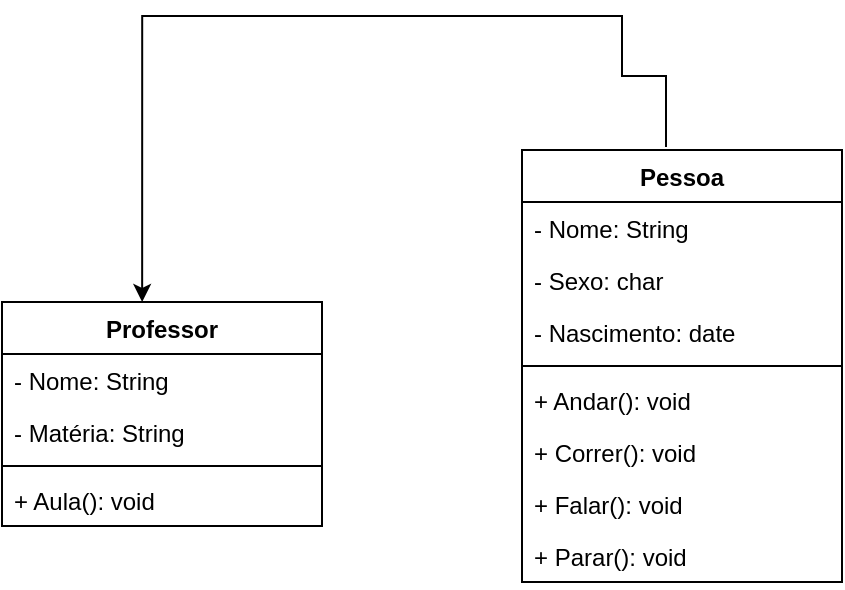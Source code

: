 <mxfile version="20.8.16" type="device"><diagram name="Página-1" id="KBygKYgMagZe1-TERBYQ"><mxGraphModel dx="609" dy="515" grid="1" gridSize="10" guides="1" tooltips="1" connect="1" arrows="1" fold="1" page="1" pageScale="1" pageWidth="827" pageHeight="1169" math="0" shadow="0"><root><mxCell id="0"/><mxCell id="1" parent="0"/><mxCell id="ZcU0UligfR8czVWPscZe-1" value="Professor" style="swimlane;fontStyle=1;align=center;verticalAlign=top;childLayout=stackLayout;horizontal=1;startSize=26;horizontalStack=0;resizeParent=1;resizeParentMax=0;resizeLast=0;collapsible=1;marginBottom=0;" vertex="1" parent="1"><mxGeometry x="50" y="213" width="160" height="112" as="geometry"/></mxCell><mxCell id="ZcU0UligfR8czVWPscZe-2" value="- Nome: String" style="text;strokeColor=none;fillColor=none;align=left;verticalAlign=top;spacingLeft=4;spacingRight=4;overflow=hidden;rotatable=0;points=[[0,0.5],[1,0.5]];portConstraint=eastwest;" vertex="1" parent="ZcU0UligfR8czVWPscZe-1"><mxGeometry y="26" width="160" height="26" as="geometry"/></mxCell><mxCell id="ZcU0UligfR8czVWPscZe-5" value="- Matéria: String" style="text;strokeColor=none;fillColor=none;align=left;verticalAlign=top;spacingLeft=4;spacingRight=4;overflow=hidden;rotatable=0;points=[[0,0.5],[1,0.5]];portConstraint=eastwest;" vertex="1" parent="ZcU0UligfR8czVWPscZe-1"><mxGeometry y="52" width="160" height="26" as="geometry"/></mxCell><mxCell id="ZcU0UligfR8czVWPscZe-3" value="" style="line;strokeWidth=1;fillColor=none;align=left;verticalAlign=middle;spacingTop=-1;spacingLeft=3;spacingRight=3;rotatable=0;labelPosition=right;points=[];portConstraint=eastwest;strokeColor=inherit;" vertex="1" parent="ZcU0UligfR8czVWPscZe-1"><mxGeometry y="78" width="160" height="8" as="geometry"/></mxCell><mxCell id="ZcU0UligfR8czVWPscZe-6" value="+ Aula(): void" style="text;strokeColor=none;fillColor=none;align=left;verticalAlign=top;spacingLeft=4;spacingRight=4;overflow=hidden;rotatable=0;points=[[0,0.5],[1,0.5]];portConstraint=eastwest;" vertex="1" parent="ZcU0UligfR8czVWPscZe-1"><mxGeometry y="86" width="160" height="26" as="geometry"/></mxCell><mxCell id="ZcU0UligfR8czVWPscZe-16" style="edgeStyle=orthogonalEdgeStyle;rounded=0;orthogonalLoop=1;jettySize=auto;html=1;exitX=0.45;exitY=-0.007;exitDx=0;exitDy=0;exitPerimeter=0;entryX=0.438;entryY=0;entryDx=0;entryDy=0;entryPerimeter=0;" edge="1" parent="1" source="ZcU0UligfR8czVWPscZe-7" target="ZcU0UligfR8czVWPscZe-1"><mxGeometry relative="1" as="geometry"><mxPoint x="120" y="130" as="targetPoint"/><mxPoint x="350" y="110" as="sourcePoint"/><Array as="points"><mxPoint x="382" y="100"/><mxPoint x="360" y="100"/><mxPoint x="360" y="70"/><mxPoint x="120" y="70"/></Array></mxGeometry></mxCell><mxCell id="ZcU0UligfR8czVWPscZe-7" value="Pessoa" style="swimlane;fontStyle=1;align=center;verticalAlign=top;childLayout=stackLayout;horizontal=1;startSize=26;horizontalStack=0;resizeParent=1;resizeParentMax=0;resizeLast=0;collapsible=1;marginBottom=0;" vertex="1" parent="1"><mxGeometry x="310" y="137" width="160" height="216" as="geometry"/></mxCell><mxCell id="ZcU0UligfR8czVWPscZe-8" value="- Nome: String" style="text;strokeColor=none;fillColor=none;align=left;verticalAlign=top;spacingLeft=4;spacingRight=4;overflow=hidden;rotatable=0;points=[[0,0.5],[1,0.5]];portConstraint=eastwest;" vertex="1" parent="ZcU0UligfR8czVWPscZe-7"><mxGeometry y="26" width="160" height="26" as="geometry"/></mxCell><mxCell id="ZcU0UligfR8czVWPscZe-9" value="- Sexo: char" style="text;strokeColor=none;fillColor=none;align=left;verticalAlign=top;spacingLeft=4;spacingRight=4;overflow=hidden;rotatable=0;points=[[0,0.5],[1,0.5]];portConstraint=eastwest;" vertex="1" parent="ZcU0UligfR8czVWPscZe-7"><mxGeometry y="52" width="160" height="26" as="geometry"/></mxCell><mxCell id="ZcU0UligfR8czVWPscZe-12" value="- Nascimento: date" style="text;strokeColor=none;fillColor=none;align=left;verticalAlign=top;spacingLeft=4;spacingRight=4;overflow=hidden;rotatable=0;points=[[0,0.5],[1,0.5]];portConstraint=eastwest;" vertex="1" parent="ZcU0UligfR8czVWPscZe-7"><mxGeometry y="78" width="160" height="26" as="geometry"/></mxCell><mxCell id="ZcU0UligfR8czVWPscZe-10" value="" style="line;strokeWidth=1;fillColor=none;align=left;verticalAlign=middle;spacingTop=-1;spacingLeft=3;spacingRight=3;rotatable=0;labelPosition=right;points=[];portConstraint=eastwest;strokeColor=inherit;" vertex="1" parent="ZcU0UligfR8czVWPscZe-7"><mxGeometry y="104" width="160" height="8" as="geometry"/></mxCell><mxCell id="ZcU0UligfR8czVWPscZe-11" value="+ Andar(): void" style="text;strokeColor=none;fillColor=none;align=left;verticalAlign=top;spacingLeft=4;spacingRight=4;overflow=hidden;rotatable=0;points=[[0,0.5],[1,0.5]];portConstraint=eastwest;" vertex="1" parent="ZcU0UligfR8czVWPscZe-7"><mxGeometry y="112" width="160" height="26" as="geometry"/></mxCell><mxCell id="ZcU0UligfR8czVWPscZe-17" value="+ Correr(): void" style="text;strokeColor=none;fillColor=none;align=left;verticalAlign=top;spacingLeft=4;spacingRight=4;overflow=hidden;rotatable=0;points=[[0,0.5],[1,0.5]];portConstraint=eastwest;" vertex="1" parent="ZcU0UligfR8czVWPscZe-7"><mxGeometry y="138" width="160" height="26" as="geometry"/></mxCell><mxCell id="ZcU0UligfR8czVWPscZe-18" value="+ Falar(): void" style="text;strokeColor=none;fillColor=none;align=left;verticalAlign=top;spacingLeft=4;spacingRight=4;overflow=hidden;rotatable=0;points=[[0,0.5],[1,0.5]];portConstraint=eastwest;" vertex="1" parent="ZcU0UligfR8czVWPscZe-7"><mxGeometry y="164" width="160" height="26" as="geometry"/></mxCell><mxCell id="ZcU0UligfR8czVWPscZe-19" value="+ Parar(): void" style="text;strokeColor=none;fillColor=none;align=left;verticalAlign=top;spacingLeft=4;spacingRight=4;overflow=hidden;rotatable=0;points=[[0,0.5],[1,0.5]];portConstraint=eastwest;" vertex="1" parent="ZcU0UligfR8czVWPscZe-7"><mxGeometry y="190" width="160" height="26" as="geometry"/></mxCell></root></mxGraphModel></diagram></mxfile>